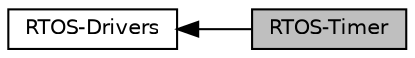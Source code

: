 digraph "RTOS-Timer"
{
  edge [fontname="Helvetica",fontsize="10",labelfontname="Helvetica",labelfontsize="10"];
  node [fontname="Helvetica",fontsize="10",shape=record];
  rankdir=LR;
  Node1 [label="RTOS-Drivers",height=0.2,width=0.4,color="black", fillcolor="white", style="filled",URL="$group__RTOS-Drivers.html"];
  Node0 [label="RTOS-Timer",height=0.2,width=0.4,color="black", fillcolor="grey75", style="filled", fontcolor="black"];
  Node1->Node0 [shape=plaintext, dir="back", style="solid"];
}
